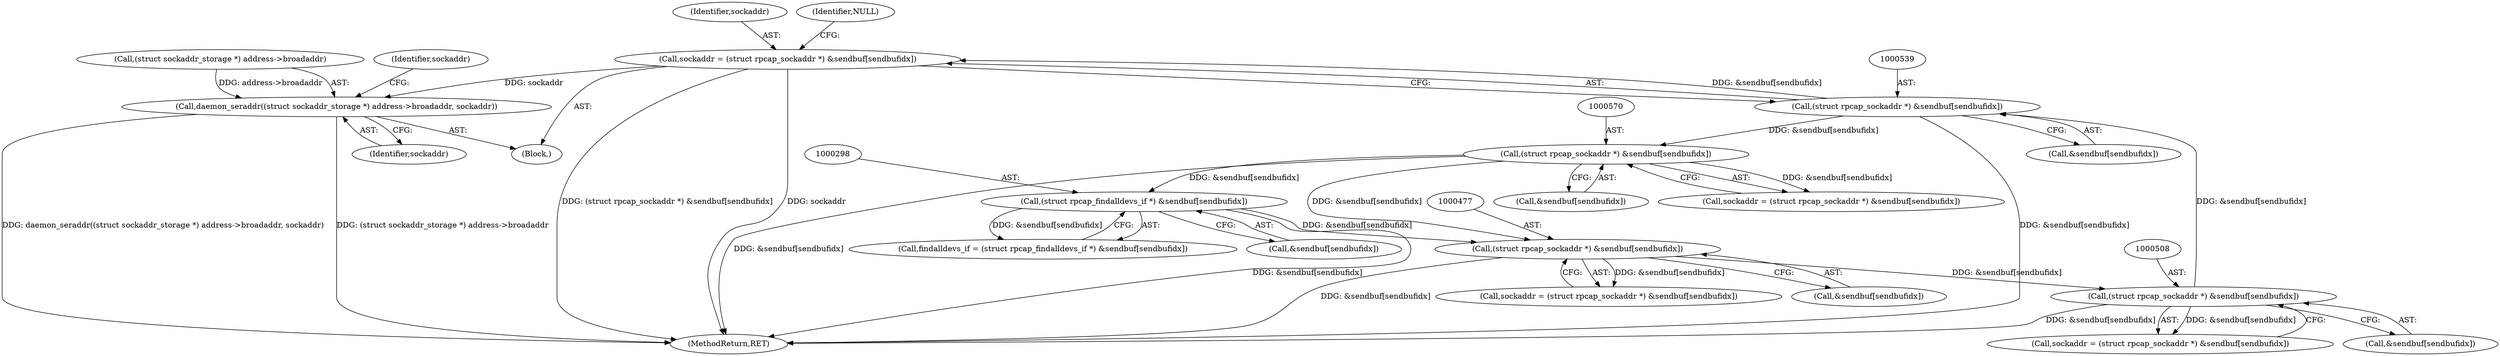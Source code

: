 digraph "0_libpcap_617b12c0339db4891d117b661982126c495439ea@pointer" {
"1000536" [label="(Call,sockaddr = (struct rpcap_sockaddr *) &sendbuf[sendbufidx])"];
"1000538" [label="(Call,(struct rpcap_sockaddr *) &sendbuf[sendbufidx])"];
"1000507" [label="(Call,(struct rpcap_sockaddr *) &sendbuf[sendbufidx])"];
"1000476" [label="(Call,(struct rpcap_sockaddr *) &sendbuf[sendbufidx])"];
"1000569" [label="(Call,(struct rpcap_sockaddr *) &sendbuf[sendbufidx])"];
"1000297" [label="(Call,(struct rpcap_findalldevs_if *) &sendbuf[sendbufidx])"];
"1000560" [label="(Call,daemon_seraddr((struct sockaddr_storage *) address->broadaddr, sockaddr))"];
"1000509" [label="(Call,&sendbuf[sendbufidx])"];
"1000297" [label="(Call,(struct rpcap_findalldevs_if *) &sendbuf[sendbufidx])"];
"1000540" [label="(Call,&sendbuf[sendbufidx])"];
"1000478" [label="(Call,&sendbuf[sendbufidx])"];
"1000652" [label="(MethodReturn,RET)"];
"1000295" [label="(Call,findalldevs_if = (struct rpcap_findalldevs_if *) &sendbuf[sendbufidx])"];
"1000505" [label="(Call,sockaddr = (struct rpcap_sockaddr *) &sendbuf[sendbufidx])"];
"1000471" [label="(Block,)"];
"1000474" [label="(Call,sockaddr = (struct rpcap_sockaddr *) &sendbuf[sendbufidx])"];
"1000538" [label="(Call,(struct rpcap_sockaddr *) &sendbuf[sendbufidx])"];
"1000536" [label="(Call,sockaddr = (struct rpcap_sockaddr *) &sendbuf[sendbufidx])"];
"1000561" [label="(Call,(struct sockaddr_storage *) address->broadaddr)"];
"1000299" [label="(Call,&sendbuf[sendbufidx])"];
"1000567" [label="(Call,sockaddr = (struct rpcap_sockaddr *) &sendbuf[sendbufidx])"];
"1000560" [label="(Call,daemon_seraddr((struct sockaddr_storage *) address->broadaddr, sockaddr))"];
"1000476" [label="(Call,(struct rpcap_sockaddr *) &sendbuf[sendbufidx])"];
"1000507" [label="(Call,(struct rpcap_sockaddr *) &sendbuf[sendbufidx])"];
"1000537" [label="(Identifier,sockaddr)"];
"1000571" [label="(Call,&sendbuf[sendbufidx])"];
"1000547" [label="(Identifier,NULL)"];
"1000566" [label="(Identifier,sockaddr)"];
"1000569" [label="(Call,(struct rpcap_sockaddr *) &sendbuf[sendbufidx])"];
"1000568" [label="(Identifier,sockaddr)"];
"1000536" -> "1000471"  [label="AST: "];
"1000536" -> "1000538"  [label="CFG: "];
"1000537" -> "1000536"  [label="AST: "];
"1000538" -> "1000536"  [label="AST: "];
"1000547" -> "1000536"  [label="CFG: "];
"1000536" -> "1000652"  [label="DDG: (struct rpcap_sockaddr *) &sendbuf[sendbufidx]"];
"1000536" -> "1000652"  [label="DDG: sockaddr"];
"1000538" -> "1000536"  [label="DDG: &sendbuf[sendbufidx]"];
"1000536" -> "1000560"  [label="DDG: sockaddr"];
"1000538" -> "1000540"  [label="CFG: "];
"1000539" -> "1000538"  [label="AST: "];
"1000540" -> "1000538"  [label="AST: "];
"1000538" -> "1000652"  [label="DDG: &sendbuf[sendbufidx]"];
"1000507" -> "1000538"  [label="DDG: &sendbuf[sendbufidx]"];
"1000538" -> "1000569"  [label="DDG: &sendbuf[sendbufidx]"];
"1000507" -> "1000505"  [label="AST: "];
"1000507" -> "1000509"  [label="CFG: "];
"1000508" -> "1000507"  [label="AST: "];
"1000509" -> "1000507"  [label="AST: "];
"1000505" -> "1000507"  [label="CFG: "];
"1000507" -> "1000652"  [label="DDG: &sendbuf[sendbufidx]"];
"1000507" -> "1000505"  [label="DDG: &sendbuf[sendbufidx]"];
"1000476" -> "1000507"  [label="DDG: &sendbuf[sendbufidx]"];
"1000476" -> "1000474"  [label="AST: "];
"1000476" -> "1000478"  [label="CFG: "];
"1000477" -> "1000476"  [label="AST: "];
"1000478" -> "1000476"  [label="AST: "];
"1000474" -> "1000476"  [label="CFG: "];
"1000476" -> "1000652"  [label="DDG: &sendbuf[sendbufidx]"];
"1000476" -> "1000474"  [label="DDG: &sendbuf[sendbufidx]"];
"1000569" -> "1000476"  [label="DDG: &sendbuf[sendbufidx]"];
"1000297" -> "1000476"  [label="DDG: &sendbuf[sendbufidx]"];
"1000569" -> "1000567"  [label="AST: "];
"1000569" -> "1000571"  [label="CFG: "];
"1000570" -> "1000569"  [label="AST: "];
"1000571" -> "1000569"  [label="AST: "];
"1000567" -> "1000569"  [label="CFG: "];
"1000569" -> "1000652"  [label="DDG: &sendbuf[sendbufidx]"];
"1000569" -> "1000297"  [label="DDG: &sendbuf[sendbufidx]"];
"1000569" -> "1000567"  [label="DDG: &sendbuf[sendbufidx]"];
"1000297" -> "1000295"  [label="AST: "];
"1000297" -> "1000299"  [label="CFG: "];
"1000298" -> "1000297"  [label="AST: "];
"1000299" -> "1000297"  [label="AST: "];
"1000295" -> "1000297"  [label="CFG: "];
"1000297" -> "1000652"  [label="DDG: &sendbuf[sendbufidx]"];
"1000297" -> "1000295"  [label="DDG: &sendbuf[sendbufidx]"];
"1000560" -> "1000471"  [label="AST: "];
"1000560" -> "1000566"  [label="CFG: "];
"1000561" -> "1000560"  [label="AST: "];
"1000566" -> "1000560"  [label="AST: "];
"1000568" -> "1000560"  [label="CFG: "];
"1000560" -> "1000652"  [label="DDG: daemon_seraddr((struct sockaddr_storage *) address->broadaddr, sockaddr)"];
"1000560" -> "1000652"  [label="DDG: (struct sockaddr_storage *) address->broadaddr"];
"1000561" -> "1000560"  [label="DDG: address->broadaddr"];
}
